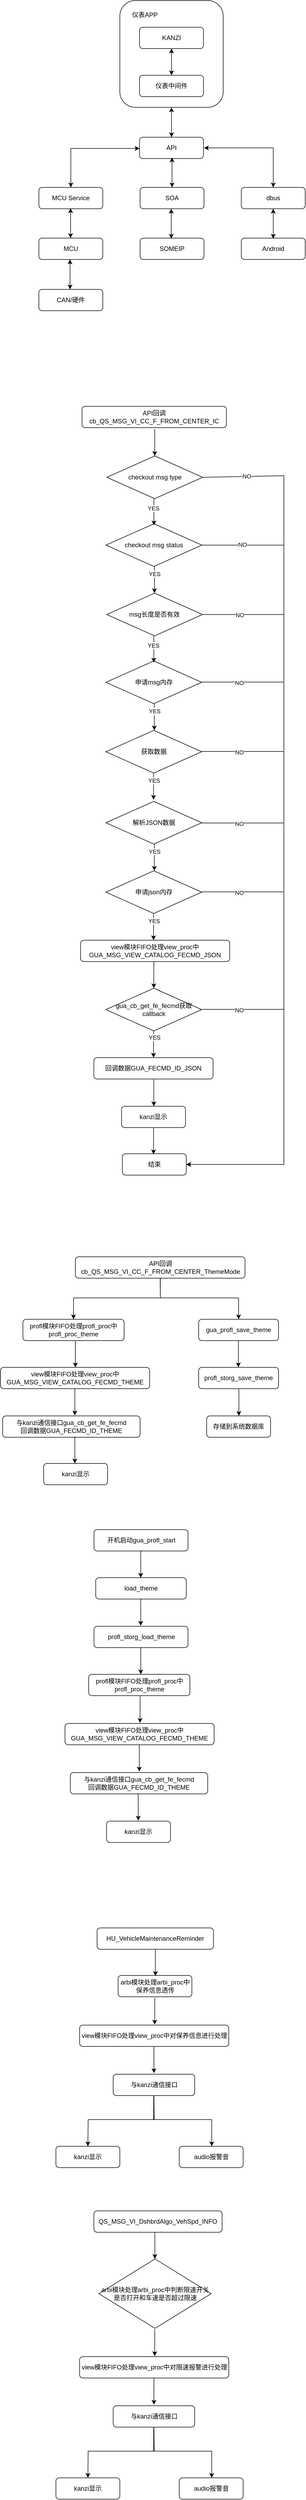 <mxfile version="22.0.7" type="github">
  <diagram id="C5RBs43oDa-KdzZeNtuy" name="Page-1">
    <mxGraphModel dx="1002" dy="1834" grid="1" gridSize="10" guides="1" tooltips="1" connect="1" arrows="1" fold="1" page="1" pageScale="1" pageWidth="827" pageHeight="1169" math="0" shadow="0">
      <root>
        <mxCell id="WIyWlLk6GJQsqaUBKTNV-0" />
        <mxCell id="WIyWlLk6GJQsqaUBKTNV-1" parent="WIyWlLk6GJQsqaUBKTNV-0" />
        <mxCell id="O7mEJF-UvuZjmEnGn9pk-1" value="&lt;p style=&quot;line-height: 120%;&quot;&gt;&lt;br&gt;&lt;/p&gt;" style="rounded=1;whiteSpace=wrap;html=1;align=right;" parent="WIyWlLk6GJQsqaUBKTNV-1" vertex="1">
          <mxGeometry x="332" y="-1110" width="194" height="200" as="geometry" />
        </mxCell>
        <mxCell id="WIyWlLk6GJQsqaUBKTNV-3" value="KANZI" style="rounded=1;whiteSpace=wrap;html=1;fontSize=12;glass=0;strokeWidth=1;shadow=0;" parent="WIyWlLk6GJQsqaUBKTNV-1" vertex="1">
          <mxGeometry x="369" y="-1060" width="120" height="40" as="geometry" />
        </mxCell>
        <mxCell id="WIyWlLk6GJQsqaUBKTNV-7" value="仪表中间件" style="rounded=1;whiteSpace=wrap;html=1;fontSize=12;glass=0;strokeWidth=1;shadow=0;" parent="WIyWlLk6GJQsqaUBKTNV-1" vertex="1">
          <mxGeometry x="369" y="-970" width="120" height="40" as="geometry" />
        </mxCell>
        <mxCell id="O7mEJF-UvuZjmEnGn9pk-0" value="" style="endArrow=classic;startArrow=classic;html=1;rounded=0;exitX=0.5;exitY=0;exitDx=0;exitDy=0;entryX=0.5;entryY=1;entryDx=0;entryDy=0;" parent="WIyWlLk6GJQsqaUBKTNV-1" source="WIyWlLk6GJQsqaUBKTNV-7" target="WIyWlLk6GJQsqaUBKTNV-3" edge="1">
          <mxGeometry width="50" height="50" relative="1" as="geometry">
            <mxPoint x="279" y="-940" as="sourcePoint" />
            <mxPoint x="422" y="-1017" as="targetPoint" />
          </mxGeometry>
        </mxCell>
        <mxCell id="O7mEJF-UvuZjmEnGn9pk-3" value="&lt;font style=&quot;font-size: 12px;&quot;&gt;仪表APP&lt;/font&gt;" style="text;html=1;strokeColor=none;fillColor=none;align=center;verticalAlign=middle;whiteSpace=wrap;rounded=0;" parent="WIyWlLk6GJQsqaUBKTNV-1" vertex="1">
          <mxGeometry x="349" y="-1098" width="60" height="30" as="geometry" />
        </mxCell>
        <mxCell id="O7mEJF-UvuZjmEnGn9pk-4" value="API" style="rounded=1;whiteSpace=wrap;html=1;fontSize=12;glass=0;strokeWidth=1;shadow=0;" parent="WIyWlLk6GJQsqaUBKTNV-1" vertex="1">
          <mxGeometry x="369" y="-854" width="120" height="40" as="geometry" />
        </mxCell>
        <mxCell id="O7mEJF-UvuZjmEnGn9pk-5" value="" style="endArrow=classic;startArrow=classic;html=1;rounded=0;exitX=0.5;exitY=0;exitDx=0;exitDy=0;entryX=0.5;entryY=1;entryDx=0;entryDy=0;" parent="WIyWlLk6GJQsqaUBKTNV-1" source="O7mEJF-UvuZjmEnGn9pk-4" target="O7mEJF-UvuZjmEnGn9pk-1" edge="1">
          <mxGeometry width="50" height="50" relative="1" as="geometry">
            <mxPoint x="259" y="-810" as="sourcePoint" />
            <mxPoint x="409" y="-880" as="targetPoint" />
          </mxGeometry>
        </mxCell>
        <mxCell id="O7mEJF-UvuZjmEnGn9pk-6" value="SOA" style="rounded=1;whiteSpace=wrap;html=1;fontSize=12;glass=0;strokeWidth=1;shadow=0;" parent="WIyWlLk6GJQsqaUBKTNV-1" vertex="1">
          <mxGeometry x="370" y="-760" width="120" height="40" as="geometry" />
        </mxCell>
        <mxCell id="O7mEJF-UvuZjmEnGn9pk-7" value="" style="endArrow=classic;startArrow=classic;html=1;rounded=0;exitX=0.5;exitY=0;exitDx=0;exitDy=0;entryX=0.5;entryY=1;entryDx=0;entryDy=0;" parent="WIyWlLk6GJQsqaUBKTNV-1" source="O7mEJF-UvuZjmEnGn9pk-6" edge="1">
          <mxGeometry width="50" height="50" relative="1" as="geometry">
            <mxPoint x="260" y="-716" as="sourcePoint" />
            <mxPoint x="430" y="-816" as="targetPoint" />
          </mxGeometry>
        </mxCell>
        <mxCell id="O7mEJF-UvuZjmEnGn9pk-8" value="" style="endArrow=classic;startArrow=classic;html=1;rounded=0;exitX=0.5;exitY=0;exitDx=0;exitDy=0;" parent="WIyWlLk6GJQsqaUBKTNV-1" source="O7mEJF-UvuZjmEnGn9pk-9" edge="1">
          <mxGeometry width="50" height="50" relative="1" as="geometry">
            <mxPoint x="210" y="-780" as="sourcePoint" />
            <mxPoint x="369" y="-833" as="targetPoint" />
            <Array as="points">
              <mxPoint x="240" y="-833" />
            </Array>
          </mxGeometry>
        </mxCell>
        <mxCell id="O7mEJF-UvuZjmEnGn9pk-9" value="MCU Service" style="rounded=1;whiteSpace=wrap;html=1;fontSize=12;glass=0;strokeWidth=1;shadow=0;" parent="WIyWlLk6GJQsqaUBKTNV-1" vertex="1">
          <mxGeometry x="180" y="-760" width="120" height="40" as="geometry" />
        </mxCell>
        <mxCell id="O7mEJF-UvuZjmEnGn9pk-10" value="dbus" style="rounded=1;whiteSpace=wrap;html=1;fontSize=12;glass=0;strokeWidth=1;shadow=0;" parent="WIyWlLk6GJQsqaUBKTNV-1" vertex="1">
          <mxGeometry x="560" y="-760" width="120" height="40" as="geometry" />
        </mxCell>
        <mxCell id="O7mEJF-UvuZjmEnGn9pk-11" value="SOMEIP" style="rounded=1;whiteSpace=wrap;html=1;fontSize=12;glass=0;strokeWidth=1;shadow=0;" parent="WIyWlLk6GJQsqaUBKTNV-1" vertex="1">
          <mxGeometry x="370" y="-665" width="120" height="40" as="geometry" />
        </mxCell>
        <mxCell id="O7mEJF-UvuZjmEnGn9pk-12" value="MCU" style="rounded=1;whiteSpace=wrap;html=1;fontSize=12;glass=0;strokeWidth=1;shadow=0;" parent="WIyWlLk6GJQsqaUBKTNV-1" vertex="1">
          <mxGeometry x="180" y="-665" width="120" height="40" as="geometry" />
        </mxCell>
        <mxCell id="O7mEJF-UvuZjmEnGn9pk-13" value="Android" style="rounded=1;whiteSpace=wrap;html=1;fontSize=12;glass=0;strokeWidth=1;shadow=0;" parent="WIyWlLk6GJQsqaUBKTNV-1" vertex="1">
          <mxGeometry x="560" y="-665" width="120" height="40" as="geometry" />
        </mxCell>
        <mxCell id="O7mEJF-UvuZjmEnGn9pk-14" value="" style="endArrow=classic;startArrow=classic;html=1;rounded=0;exitX=0.5;exitY=0;exitDx=0;exitDy=0;" parent="WIyWlLk6GJQsqaUBKTNV-1" edge="1">
          <mxGeometry width="50" height="50" relative="1" as="geometry">
            <mxPoint x="620" y="-760" as="sourcePoint" />
            <mxPoint x="490" y="-834" as="targetPoint" />
            <Array as="points">
              <mxPoint x="620" y="-834" />
            </Array>
          </mxGeometry>
        </mxCell>
        <mxCell id="O7mEJF-UvuZjmEnGn9pk-15" value="CAN/硬件" style="rounded=1;whiteSpace=wrap;html=1;fontSize=12;glass=0;strokeWidth=1;shadow=0;" parent="WIyWlLk6GJQsqaUBKTNV-1" vertex="1">
          <mxGeometry x="180" y="-569" width="120" height="40" as="geometry" />
        </mxCell>
        <mxCell id="O7mEJF-UvuZjmEnGn9pk-16" value="" style="endArrow=classic;startArrow=classic;html=1;rounded=0;exitX=0.5;exitY=0;exitDx=0;exitDy=0;entryX=0.5;entryY=1;entryDx=0;entryDy=0;" parent="WIyWlLk6GJQsqaUBKTNV-1" edge="1">
          <mxGeometry width="50" height="50" relative="1" as="geometry">
            <mxPoint x="428.5" y="-664" as="sourcePoint" />
            <mxPoint x="428.5" y="-720" as="targetPoint" />
          </mxGeometry>
        </mxCell>
        <mxCell id="O7mEJF-UvuZjmEnGn9pk-17" value="" style="endArrow=classic;startArrow=classic;html=1;rounded=0;exitX=0.5;exitY=0;exitDx=0;exitDy=0;entryX=0.5;entryY=1;entryDx=0;entryDy=0;" parent="WIyWlLk6GJQsqaUBKTNV-1" edge="1">
          <mxGeometry width="50" height="50" relative="1" as="geometry">
            <mxPoint x="620" y="-664" as="sourcePoint" />
            <mxPoint x="620" y="-720" as="targetPoint" />
          </mxGeometry>
        </mxCell>
        <mxCell id="O7mEJF-UvuZjmEnGn9pk-18" value="" style="endArrow=classic;startArrow=classic;html=1;rounded=0;exitX=0.5;exitY=0;exitDx=0;exitDy=0;entryX=0.5;entryY=1;entryDx=0;entryDy=0;" parent="WIyWlLk6GJQsqaUBKTNV-1" edge="1">
          <mxGeometry width="50" height="50" relative="1" as="geometry">
            <mxPoint x="239.5" y="-665" as="sourcePoint" />
            <mxPoint x="239.5" y="-721" as="targetPoint" />
          </mxGeometry>
        </mxCell>
        <mxCell id="O7mEJF-UvuZjmEnGn9pk-19" value="" style="endArrow=classic;startArrow=classic;html=1;rounded=0;exitX=0.5;exitY=0;exitDx=0;exitDy=0;entryX=0.5;entryY=1;entryDx=0;entryDy=0;" parent="WIyWlLk6GJQsqaUBKTNV-1" edge="1">
          <mxGeometry width="50" height="50" relative="1" as="geometry">
            <mxPoint x="238.5" y="-569" as="sourcePoint" />
            <mxPoint x="238.5" y="-625" as="targetPoint" />
          </mxGeometry>
        </mxCell>
        <mxCell id="O7mEJF-UvuZjmEnGn9pk-21" value="API回调cb_QS_MSG_VI_CC_F_FROM_CENTER_IC" style="rounded=1;whiteSpace=wrap;html=1;fontSize=12;glass=0;strokeWidth=1;shadow=0;" parent="WIyWlLk6GJQsqaUBKTNV-1" vertex="1">
          <mxGeometry x="261" y="-350" width="271" height="40" as="geometry" />
        </mxCell>
        <mxCell id="O7mEJF-UvuZjmEnGn9pk-22" value="view模块FIFO处理view_proc中GUA_MSG_VIEW_CATALOG_FECMD_JSON" style="rounded=1;whiteSpace=wrap;html=1;fontSize=12;glass=0;strokeWidth=1;shadow=0;" parent="WIyWlLk6GJQsqaUBKTNV-1" vertex="1">
          <mxGeometry x="258.25" y="650" width="280" height="40" as="geometry" />
        </mxCell>
        <mxCell id="O7mEJF-UvuZjmEnGn9pk-23" value="" style="endArrow=classic;html=1;rounded=0;" parent="WIyWlLk6GJQsqaUBKTNV-1" edge="1">
          <mxGeometry width="50" height="50" relative="1" as="geometry">
            <mxPoint x="397.5" y="-307" as="sourcePoint" />
            <mxPoint x="397.5" y="-257" as="targetPoint" />
          </mxGeometry>
        </mxCell>
        <mxCell id="O7mEJF-UvuZjmEnGn9pk-24" value="回调数据GUA_FECMD_ID_JSON" style="rounded=1;whiteSpace=wrap;html=1;fontSize=12;glass=0;strokeWidth=1;shadow=0;" parent="WIyWlLk6GJQsqaUBKTNV-1" vertex="1">
          <mxGeometry x="283.25" y="870" width="223.75" height="40" as="geometry" />
        </mxCell>
        <mxCell id="O7mEJF-UvuZjmEnGn9pk-25" value="" style="endArrow=classic;html=1;rounded=0;" parent="WIyWlLk6GJQsqaUBKTNV-1" edge="1">
          <mxGeometry width="50" height="50" relative="1" as="geometry">
            <mxPoint x="395.75" y="690" as="sourcePoint" />
            <mxPoint x="395.75" y="740" as="targetPoint" />
          </mxGeometry>
        </mxCell>
        <mxCell id="SySzUB2qd8gv6iDawwO6-0" value="kanzi显示" style="rounded=1;whiteSpace=wrap;html=1;fontSize=12;glass=0;strokeWidth=1;shadow=0;" parent="WIyWlLk6GJQsqaUBKTNV-1" vertex="1">
          <mxGeometry x="335.25" y="961" width="120" height="40" as="geometry" />
        </mxCell>
        <mxCell id="SySzUB2qd8gv6iDawwO6-1" value="" style="endArrow=classic;html=1;rounded=0;" parent="WIyWlLk6GJQsqaUBKTNV-1" edge="1">
          <mxGeometry width="50" height="50" relative="1" as="geometry">
            <mxPoint x="395.75" y="911" as="sourcePoint" />
            <mxPoint x="395.75" y="961" as="targetPoint" />
          </mxGeometry>
        </mxCell>
        <mxCell id="0cVivC7FAnk5mj-CIP8_-0" value="API回调cb_QS_MSG_VI_CC_F_FROM_CENTER_ThemeMode" style="rounded=1;whiteSpace=wrap;html=1;fontSize=12;glass=0;strokeWidth=1;shadow=0;" parent="WIyWlLk6GJQsqaUBKTNV-1" vertex="1">
          <mxGeometry x="248.5" y="1243" width="318.5" height="40" as="geometry" />
        </mxCell>
        <mxCell id="0cVivC7FAnk5mj-CIP8_-1" value="profl模块FIFO处理profl_proc中profl_proc_theme" style="rounded=1;whiteSpace=wrap;html=1;fontSize=12;glass=0;strokeWidth=1;shadow=0;" parent="WIyWlLk6GJQsqaUBKTNV-1" vertex="1">
          <mxGeometry x="150" y="1360" width="190" height="40" as="geometry" />
        </mxCell>
        <mxCell id="0cVivC7FAnk5mj-CIP8_-2" value="" style="endArrow=classic;html=1;rounded=0;entryX=0.5;entryY=0;entryDx=0;entryDy=0;" parent="WIyWlLk6GJQsqaUBKTNV-1" target="0cVivC7FAnk5mj-CIP8_-1" edge="1">
          <mxGeometry width="50" height="50" relative="1" as="geometry">
            <mxPoint x="408" y="1283" as="sourcePoint" />
            <mxPoint x="408" y="1333" as="targetPoint" />
            <Array as="points">
              <mxPoint x="408" y="1320" />
              <mxPoint x="245" y="1320" />
            </Array>
          </mxGeometry>
        </mxCell>
        <mxCell id="0cVivC7FAnk5mj-CIP8_-3" value="与kanzi通信接口gua_cb_get_fe_fecmd&lt;br&gt;回调数据GUA_FECMD_ID_THEME" style="rounded=1;whiteSpace=wrap;html=1;fontSize=12;glass=0;strokeWidth=1;shadow=0;" parent="WIyWlLk6GJQsqaUBKTNV-1" vertex="1">
          <mxGeometry x="112" y="1541" width="258" height="40" as="geometry" />
        </mxCell>
        <mxCell id="0cVivC7FAnk5mj-CIP8_-4" value="" style="endArrow=classic;html=1;rounded=0;entryX=0.5;entryY=0;entryDx=0;entryDy=0;exitX=0.5;exitY=1;exitDx=0;exitDy=0;" parent="WIyWlLk6GJQsqaUBKTNV-1" source="0cVivC7FAnk5mj-CIP8_-0" target="0cVivC7FAnk5mj-CIP8_-16" edge="1">
          <mxGeometry width="50" height="50" relative="1" as="geometry">
            <mxPoint x="407.5" y="1375" as="sourcePoint" />
            <mxPoint x="407.5" y="1425" as="targetPoint" />
            <Array as="points">
              <mxPoint x="408" y="1320" />
              <mxPoint x="555" y="1320" />
            </Array>
          </mxGeometry>
        </mxCell>
        <mxCell id="0cVivC7FAnk5mj-CIP8_-5" value="kanzi显示" style="rounded=1;whiteSpace=wrap;html=1;fontSize=12;glass=0;strokeWidth=1;shadow=0;" parent="WIyWlLk6GJQsqaUBKTNV-1" vertex="1">
          <mxGeometry x="189" y="1630" width="120" height="40" as="geometry" />
        </mxCell>
        <mxCell id="0cVivC7FAnk5mj-CIP8_-6" value="" style="endArrow=classic;html=1;rounded=0;" parent="WIyWlLk6GJQsqaUBKTNV-1" edge="1">
          <mxGeometry width="50" height="50" relative="1" as="geometry">
            <mxPoint x="248.5" y="1400" as="sourcePoint" />
            <mxPoint x="248.5" y="1450" as="targetPoint" />
          </mxGeometry>
        </mxCell>
        <mxCell id="0cVivC7FAnk5mj-CIP8_-7" value="profl_storg_save_theme" style="rounded=1;whiteSpace=wrap;html=1;fontSize=12;glass=0;strokeWidth=1;shadow=0;" parent="WIyWlLk6GJQsqaUBKTNV-1" vertex="1">
          <mxGeometry x="480" y="1450" width="150" height="40" as="geometry" />
        </mxCell>
        <mxCell id="0cVivC7FAnk5mj-CIP8_-8" value="存储到系统数据库" style="rounded=1;whiteSpace=wrap;html=1;fontSize=12;glass=0;strokeWidth=1;shadow=0;" parent="WIyWlLk6GJQsqaUBKTNV-1" vertex="1">
          <mxGeometry x="495" y="1541" width="120" height="40" as="geometry" />
        </mxCell>
        <mxCell id="0cVivC7FAnk5mj-CIP8_-9" value="" style="endArrow=classic;html=1;rounded=0;" parent="WIyWlLk6GJQsqaUBKTNV-1" edge="1">
          <mxGeometry width="50" height="50" relative="1" as="geometry">
            <mxPoint x="555.5" y="1491" as="sourcePoint" />
            <mxPoint x="555.5" y="1541" as="targetPoint" />
          </mxGeometry>
        </mxCell>
        <mxCell id="0cVivC7FAnk5mj-CIP8_-16" value="gua_profl_save_theme" style="rounded=1;whiteSpace=wrap;html=1;fontSize=12;glass=0;strokeWidth=1;shadow=0;" parent="WIyWlLk6GJQsqaUBKTNV-1" vertex="1">
          <mxGeometry x="480" y="1360" width="150" height="40" as="geometry" />
        </mxCell>
        <mxCell id="0cVivC7FAnk5mj-CIP8_-17" value="" style="endArrow=classic;html=1;rounded=0;" parent="WIyWlLk6GJQsqaUBKTNV-1" edge="1">
          <mxGeometry width="50" height="50" relative="1" as="geometry">
            <mxPoint x="554.5" y="1400" as="sourcePoint" />
            <mxPoint x="554.5" y="1450" as="targetPoint" />
          </mxGeometry>
        </mxCell>
        <mxCell id="0cVivC7FAnk5mj-CIP8_-18" value="view模块FIFO处理view_proc中GUA_MSG_VIEW_CATALOG_FECMD_THEME" style="rounded=1;whiteSpace=wrap;html=1;fontSize=12;glass=0;strokeWidth=1;shadow=0;" parent="WIyWlLk6GJQsqaUBKTNV-1" vertex="1">
          <mxGeometry x="108" y="1450" width="280" height="40" as="geometry" />
        </mxCell>
        <mxCell id="0cVivC7FAnk5mj-CIP8_-19" value="" style="endArrow=classic;html=1;rounded=0;" parent="WIyWlLk6GJQsqaUBKTNV-1" edge="1">
          <mxGeometry width="50" height="50" relative="1" as="geometry">
            <mxPoint x="247.5" y="1490" as="sourcePoint" />
            <mxPoint x="247.5" y="1540" as="targetPoint" />
          </mxGeometry>
        </mxCell>
        <mxCell id="0cVivC7FAnk5mj-CIP8_-22" value="" style="endArrow=classic;html=1;rounded=0;" parent="WIyWlLk6GJQsqaUBKTNV-1" edge="1">
          <mxGeometry width="50" height="50" relative="1" as="geometry">
            <mxPoint x="247.5" y="1580" as="sourcePoint" />
            <mxPoint x="247.5" y="1630" as="targetPoint" />
          </mxGeometry>
        </mxCell>
        <mxCell id="0cVivC7FAnk5mj-CIP8_-24" value="开机启动gua_profl_start" style="rounded=1;whiteSpace=wrap;html=1;fontSize=12;glass=0;strokeWidth=1;shadow=0;" parent="WIyWlLk6GJQsqaUBKTNV-1" vertex="1">
          <mxGeometry x="283.5" y="1754" width="176.5" height="40" as="geometry" />
        </mxCell>
        <mxCell id="0cVivC7FAnk5mj-CIP8_-25" value="profl模块FIFO处理profl_proc中profl_proc_theme" style="rounded=1;whiteSpace=wrap;html=1;fontSize=12;glass=0;strokeWidth=1;shadow=0;" parent="WIyWlLk6GJQsqaUBKTNV-1" vertex="1">
          <mxGeometry x="273.5" y="2025" width="190" height="40" as="geometry" />
        </mxCell>
        <mxCell id="0cVivC7FAnk5mj-CIP8_-26" value="与kanzi通信接口gua_cb_get_fe_fecmd&lt;br&gt;回调数据GUA_FECMD_ID_THEME" style="rounded=1;whiteSpace=wrap;html=1;fontSize=12;glass=0;strokeWidth=1;shadow=0;" parent="WIyWlLk6GJQsqaUBKTNV-1" vertex="1">
          <mxGeometry x="239" y="2209" width="258" height="40" as="geometry" />
        </mxCell>
        <mxCell id="0cVivC7FAnk5mj-CIP8_-27" value="kanzi显示" style="rounded=1;whiteSpace=wrap;html=1;fontSize=12;glass=0;strokeWidth=1;shadow=0;" parent="WIyWlLk6GJQsqaUBKTNV-1" vertex="1">
          <mxGeometry x="307" y="2300" width="120" height="40" as="geometry" />
        </mxCell>
        <mxCell id="0cVivC7FAnk5mj-CIP8_-28" value="view模块FIFO处理view_proc中GUA_MSG_VIEW_CATALOG_FECMD_THEME" style="rounded=1;whiteSpace=wrap;html=1;fontSize=12;glass=0;strokeWidth=1;shadow=0;" parent="WIyWlLk6GJQsqaUBKTNV-1" vertex="1">
          <mxGeometry x="229" y="2117" width="280" height="40" as="geometry" />
        </mxCell>
        <mxCell id="0cVivC7FAnk5mj-CIP8_-31" value="load_theme" style="rounded=1;whiteSpace=wrap;html=1;fontSize=12;glass=0;strokeWidth=1;shadow=0;" parent="WIyWlLk6GJQsqaUBKTNV-1" vertex="1">
          <mxGeometry x="286.75" y="1844" width="170" height="40" as="geometry" />
        </mxCell>
        <mxCell id="0cVivC7FAnk5mj-CIP8_-32" value="profl_storg_load_theme" style="rounded=1;whiteSpace=wrap;html=1;fontSize=12;glass=0;strokeWidth=1;shadow=0;" parent="WIyWlLk6GJQsqaUBKTNV-1" vertex="1">
          <mxGeometry x="283.5" y="1935" width="176.5" height="40" as="geometry" />
        </mxCell>
        <mxCell id="0cVivC7FAnk5mj-CIP8_-34" value="" style="endArrow=classic;html=1;rounded=0;" parent="WIyWlLk6GJQsqaUBKTNV-1" edge="1">
          <mxGeometry width="50" height="50" relative="1" as="geometry">
            <mxPoint x="371.25" y="1794" as="sourcePoint" />
            <mxPoint x="371.25" y="1844" as="targetPoint" />
          </mxGeometry>
        </mxCell>
        <mxCell id="0cVivC7FAnk5mj-CIP8_-35" value="" style="endArrow=classic;html=1;rounded=0;" parent="WIyWlLk6GJQsqaUBKTNV-1" edge="1">
          <mxGeometry width="50" height="50" relative="1" as="geometry">
            <mxPoint x="371.25" y="1884" as="sourcePoint" />
            <mxPoint x="371.25" y="1934" as="targetPoint" />
          </mxGeometry>
        </mxCell>
        <mxCell id="0cVivC7FAnk5mj-CIP8_-36" value="" style="endArrow=classic;html=1;rounded=0;" parent="WIyWlLk6GJQsqaUBKTNV-1" edge="1">
          <mxGeometry width="50" height="50" relative="1" as="geometry">
            <mxPoint x="371.25" y="1975" as="sourcePoint" />
            <mxPoint x="371.25" y="2025" as="targetPoint" />
          </mxGeometry>
        </mxCell>
        <mxCell id="0cVivC7FAnk5mj-CIP8_-37" value="" style="endArrow=classic;html=1;rounded=0;" parent="WIyWlLk6GJQsqaUBKTNV-1" edge="1">
          <mxGeometry width="50" height="50" relative="1" as="geometry">
            <mxPoint x="370" y="2066" as="sourcePoint" />
            <mxPoint x="370" y="2116" as="targetPoint" />
          </mxGeometry>
        </mxCell>
        <mxCell id="0cVivC7FAnk5mj-CIP8_-38" value="" style="endArrow=classic;html=1;rounded=0;" parent="WIyWlLk6GJQsqaUBKTNV-1" edge="1">
          <mxGeometry width="50" height="50" relative="1" as="geometry">
            <mxPoint x="368.5" y="2157" as="sourcePoint" />
            <mxPoint x="368.5" y="2207" as="targetPoint" />
          </mxGeometry>
        </mxCell>
        <mxCell id="0cVivC7FAnk5mj-CIP8_-40" value="" style="endArrow=classic;html=1;rounded=0;" parent="WIyWlLk6GJQsqaUBKTNV-1" edge="1">
          <mxGeometry width="50" height="50" relative="1" as="geometry">
            <mxPoint x="366.5" y="2249" as="sourcePoint" />
            <mxPoint x="366.5" y="2299" as="targetPoint" />
          </mxGeometry>
        </mxCell>
        <mxCell id="0cVivC7FAnk5mj-CIP8_-42" value="arbi模块处理arbi_proc中保养信息透传" style="rounded=1;whiteSpace=wrap;html=1;fontSize=12;glass=0;strokeWidth=1;shadow=0;" parent="WIyWlLk6GJQsqaUBKTNV-1" vertex="1">
          <mxGeometry x="328.75" y="2589" width="138.5" height="40" as="geometry" />
        </mxCell>
        <mxCell id="0cVivC7FAnk5mj-CIP8_-43" value="与kanzi通信接口" style="rounded=1;whiteSpace=wrap;html=1;fontSize=12;glass=0;strokeWidth=1;shadow=0;" parent="WIyWlLk6GJQsqaUBKTNV-1" vertex="1">
          <mxGeometry x="319.5" y="2774" width="153" height="40" as="geometry" />
        </mxCell>
        <mxCell id="0cVivC7FAnk5mj-CIP8_-44" value="view模块FIFO处理view_proc中对保养信息进行处理" style="rounded=1;whiteSpace=wrap;html=1;fontSize=12;glass=0;strokeWidth=1;shadow=0;" parent="WIyWlLk6GJQsqaUBKTNV-1" vertex="1">
          <mxGeometry x="256.5" y="2682" width="280" height="40" as="geometry" />
        </mxCell>
        <mxCell id="0cVivC7FAnk5mj-CIP8_-46" value="HU_VehicleMaintenanceReminder" style="rounded=1;whiteSpace=wrap;html=1;fontSize=12;glass=0;strokeWidth=1;shadow=0;" parent="WIyWlLk6GJQsqaUBKTNV-1" vertex="1">
          <mxGeometry x="289.25" y="2500" width="218.5" height="40" as="geometry" />
        </mxCell>
        <mxCell id="0cVivC7FAnk5mj-CIP8_-49" value="" style="endArrow=classic;html=1;rounded=0;" parent="WIyWlLk6GJQsqaUBKTNV-1" edge="1">
          <mxGeometry width="50" height="50" relative="1" as="geometry">
            <mxPoint x="398.75" y="2540" as="sourcePoint" />
            <mxPoint x="398.75" y="2590" as="targetPoint" />
          </mxGeometry>
        </mxCell>
        <mxCell id="0cVivC7FAnk5mj-CIP8_-50" value="" style="endArrow=classic;html=1;rounded=0;" parent="WIyWlLk6GJQsqaUBKTNV-1" edge="1">
          <mxGeometry width="50" height="50" relative="1" as="geometry">
            <mxPoint x="397.5" y="2631" as="sourcePoint" />
            <mxPoint x="397.5" y="2681" as="targetPoint" />
          </mxGeometry>
        </mxCell>
        <mxCell id="0cVivC7FAnk5mj-CIP8_-51" value="" style="endArrow=classic;html=1;rounded=0;" parent="WIyWlLk6GJQsqaUBKTNV-1" edge="1">
          <mxGeometry width="50" height="50" relative="1" as="geometry">
            <mxPoint x="396" y="2722" as="sourcePoint" />
            <mxPoint x="396" y="2772" as="targetPoint" />
          </mxGeometry>
        </mxCell>
        <mxCell id="0cVivC7FAnk5mj-CIP8_-52" value="kanzi显示" style="rounded=1;whiteSpace=wrap;html=1;fontSize=12;glass=0;strokeWidth=1;shadow=0;" parent="WIyWlLk6GJQsqaUBKTNV-1" vertex="1">
          <mxGeometry x="212" y="2909" width="120" height="40" as="geometry" />
        </mxCell>
        <mxCell id="0cVivC7FAnk5mj-CIP8_-53" value="" style="endArrow=classic;html=1;rounded=0;entryX=0.5;entryY=0;entryDx=0;entryDy=0;" parent="WIyWlLk6GJQsqaUBKTNV-1" edge="1">
          <mxGeometry width="50" height="50" relative="1" as="geometry">
            <mxPoint x="395.5" y="2815" as="sourcePoint" />
            <mxPoint x="504.5" y="2909" as="targetPoint" />
            <Array as="points">
              <mxPoint x="395.5" y="2859" />
              <mxPoint x="504.5" y="2859" />
            </Array>
          </mxGeometry>
        </mxCell>
        <mxCell id="0cVivC7FAnk5mj-CIP8_-54" value="audio报警音" style="rounded=1;whiteSpace=wrap;html=1;fontSize=12;glass=0;strokeWidth=1;shadow=0;" parent="WIyWlLk6GJQsqaUBKTNV-1" vertex="1">
          <mxGeometry x="443.5" y="2909" width="120" height="40" as="geometry" />
        </mxCell>
        <mxCell id="0cVivC7FAnk5mj-CIP8_-55" value="" style="endArrow=classic;html=1;rounded=0;entryX=0.5;entryY=0;entryDx=0;entryDy=0;exitX=0.5;exitY=1;exitDx=0;exitDy=0;" parent="WIyWlLk6GJQsqaUBKTNV-1" source="0cVivC7FAnk5mj-CIP8_-43" target="0cVivC7FAnk5mj-CIP8_-52" edge="1">
          <mxGeometry width="50" height="50" relative="1" as="geometry">
            <mxPoint x="364.5" y="2815" as="sourcePoint" />
            <mxPoint x="473.5" y="2909" as="targetPoint" />
            <Array as="points">
              <mxPoint x="396.5" y="2859" />
              <mxPoint x="272.5" y="2859" />
            </Array>
          </mxGeometry>
        </mxCell>
        <mxCell id="0cVivC7FAnk5mj-CIP8_-60" value="与kanzi通信接口" style="rounded=1;whiteSpace=wrap;html=1;fontSize=12;glass=0;strokeWidth=1;shadow=0;" parent="WIyWlLk6GJQsqaUBKTNV-1" vertex="1">
          <mxGeometry x="319.5" y="3395" width="153" height="40" as="geometry" />
        </mxCell>
        <mxCell id="0cVivC7FAnk5mj-CIP8_-61" value="view模块FIFO处理view_proc中对限速报警进行处理" style="rounded=1;whiteSpace=wrap;html=1;fontSize=12;glass=0;strokeWidth=1;shadow=0;" parent="WIyWlLk6GJQsqaUBKTNV-1" vertex="1">
          <mxGeometry x="256.5" y="3303" width="280" height="40" as="geometry" />
        </mxCell>
        <mxCell id="0cVivC7FAnk5mj-CIP8_-62" value="QS_MSG_VI_DshbrdAlgo_VehSpd_INFO" style="rounded=1;whiteSpace=wrap;html=1;fontSize=12;glass=0;strokeWidth=1;shadow=0;" parent="WIyWlLk6GJQsqaUBKTNV-1" vertex="1">
          <mxGeometry x="283.25" y="3030" width="240.75" height="40" as="geometry" />
        </mxCell>
        <mxCell id="0cVivC7FAnk5mj-CIP8_-63" value="" style="endArrow=classic;html=1;rounded=0;" parent="WIyWlLk6GJQsqaUBKTNV-1" edge="1">
          <mxGeometry width="50" height="50" relative="1" as="geometry">
            <mxPoint x="397.75" y="3070" as="sourcePoint" />
            <mxPoint x="397.75" y="3120" as="targetPoint" />
          </mxGeometry>
        </mxCell>
        <mxCell id="0cVivC7FAnk5mj-CIP8_-64" value="" style="endArrow=classic;html=1;rounded=0;" parent="WIyWlLk6GJQsqaUBKTNV-1" edge="1">
          <mxGeometry width="50" height="50" relative="1" as="geometry">
            <mxPoint x="397.5" y="3252" as="sourcePoint" />
            <mxPoint x="397.5" y="3302" as="targetPoint" />
          </mxGeometry>
        </mxCell>
        <mxCell id="0cVivC7FAnk5mj-CIP8_-65" value="" style="endArrow=classic;html=1;rounded=0;" parent="WIyWlLk6GJQsqaUBKTNV-1" edge="1">
          <mxGeometry width="50" height="50" relative="1" as="geometry">
            <mxPoint x="396" y="3343" as="sourcePoint" />
            <mxPoint x="396" y="3393" as="targetPoint" />
          </mxGeometry>
        </mxCell>
        <mxCell id="0cVivC7FAnk5mj-CIP8_-66" value="kanzi显示" style="rounded=1;whiteSpace=wrap;html=1;fontSize=12;glass=0;strokeWidth=1;shadow=0;" parent="WIyWlLk6GJQsqaUBKTNV-1" vertex="1">
          <mxGeometry x="212" y="3530" width="120" height="40" as="geometry" />
        </mxCell>
        <mxCell id="0cVivC7FAnk5mj-CIP8_-67" value="" style="endArrow=classic;html=1;rounded=0;entryX=0.5;entryY=0;entryDx=0;entryDy=0;" parent="WIyWlLk6GJQsqaUBKTNV-1" edge="1">
          <mxGeometry width="50" height="50" relative="1" as="geometry">
            <mxPoint x="395.5" y="3436" as="sourcePoint" />
            <mxPoint x="504.5" y="3530" as="targetPoint" />
            <Array as="points">
              <mxPoint x="395.5" y="3480" />
              <mxPoint x="504.5" y="3480" />
            </Array>
          </mxGeometry>
        </mxCell>
        <mxCell id="0cVivC7FAnk5mj-CIP8_-68" value="audio报警音" style="rounded=1;whiteSpace=wrap;html=1;fontSize=12;glass=0;strokeWidth=1;shadow=0;" parent="WIyWlLk6GJQsqaUBKTNV-1" vertex="1">
          <mxGeometry x="443.5" y="3530" width="120" height="40" as="geometry" />
        </mxCell>
        <mxCell id="0cVivC7FAnk5mj-CIP8_-69" value="" style="endArrow=classic;html=1;rounded=0;entryX=0.5;entryY=0;entryDx=0;entryDy=0;exitX=0.5;exitY=1;exitDx=0;exitDy=0;" parent="WIyWlLk6GJQsqaUBKTNV-1" source="0cVivC7FAnk5mj-CIP8_-60" target="0cVivC7FAnk5mj-CIP8_-66" edge="1">
          <mxGeometry width="50" height="50" relative="1" as="geometry">
            <mxPoint x="364.5" y="3436" as="sourcePoint" />
            <mxPoint x="473.5" y="3530" as="targetPoint" />
            <Array as="points">
              <mxPoint x="396.5" y="3480" />
              <mxPoint x="272.5" y="3480" />
            </Array>
          </mxGeometry>
        </mxCell>
        <mxCell id="0cVivC7FAnk5mj-CIP8_-70" value="arbi模块处理arbi_proc中判断限速开关是否打开和车速是否超过限速" style="rhombus;whiteSpace=wrap;html=1;" parent="WIyWlLk6GJQsqaUBKTNV-1" vertex="1">
          <mxGeometry x="292.5" y="3120" width="211" height="130" as="geometry" />
        </mxCell>
        <mxCell id="45WWATNhBpUPY0e3H_ev-0" value="checkout msg type" style="rhombus;whiteSpace=wrap;html=1;" vertex="1" parent="WIyWlLk6GJQsqaUBKTNV-1">
          <mxGeometry x="307.5" y="-257" width="180" height="80" as="geometry" />
        </mxCell>
        <mxCell id="45WWATNhBpUPY0e3H_ev-2" value="checkout msg status" style="rhombus;whiteSpace=wrap;html=1;" vertex="1" parent="WIyWlLk6GJQsqaUBKTNV-1">
          <mxGeometry x="306" y="-130" width="180" height="80" as="geometry" />
        </mxCell>
        <mxCell id="45WWATNhBpUPY0e3H_ev-3" value="" style="endArrow=classic;html=1;rounded=0;" edge="1" parent="WIyWlLk6GJQsqaUBKTNV-1">
          <mxGeometry width="50" height="50" relative="1" as="geometry">
            <mxPoint x="396" y="-177" as="sourcePoint" />
            <mxPoint x="396" y="-127" as="targetPoint" />
          </mxGeometry>
        </mxCell>
        <mxCell id="45WWATNhBpUPY0e3H_ev-6" value="YES" style="edgeLabel;html=1;align=center;verticalAlign=middle;resizable=0;points=[];" vertex="1" connectable="0" parent="45WWATNhBpUPY0e3H_ev-3">
          <mxGeometry x="-0.302" y="-1" relative="1" as="geometry">
            <mxPoint as="offset" />
          </mxGeometry>
        </mxCell>
        <mxCell id="45WWATNhBpUPY0e3H_ev-5" value="" style="endArrow=classic;html=1;rounded=0;" edge="1" parent="WIyWlLk6GJQsqaUBKTNV-1">
          <mxGeometry width="50" height="50" relative="1" as="geometry">
            <mxPoint x="397" y="-50" as="sourcePoint" />
            <mxPoint x="397" as="targetPoint" />
          </mxGeometry>
        </mxCell>
        <mxCell id="45WWATNhBpUPY0e3H_ev-7" value="YES" style="edgeLabel;html=1;align=center;verticalAlign=middle;resizable=0;points=[];" vertex="1" connectable="0" parent="45WWATNhBpUPY0e3H_ev-5">
          <mxGeometry x="-0.432" relative="1" as="geometry">
            <mxPoint as="offset" />
          </mxGeometry>
        </mxCell>
        <mxCell id="45WWATNhBpUPY0e3H_ev-8" value="msg长度是否有效" style="rhombus;whiteSpace=wrap;html=1;" vertex="1" parent="WIyWlLk6GJQsqaUBKTNV-1">
          <mxGeometry x="307.25" width="180" height="80" as="geometry" />
        </mxCell>
        <mxCell id="45WWATNhBpUPY0e3H_ev-9" value="申请msg内存" style="rhombus;whiteSpace=wrap;html=1;" vertex="1" parent="WIyWlLk6GJQsqaUBKTNV-1">
          <mxGeometry x="305.75" y="127" width="180" height="80" as="geometry" />
        </mxCell>
        <mxCell id="45WWATNhBpUPY0e3H_ev-10" value="" style="endArrow=classic;html=1;rounded=0;" edge="1" parent="WIyWlLk6GJQsqaUBKTNV-1">
          <mxGeometry width="50" height="50" relative="1" as="geometry">
            <mxPoint x="395.75" y="80" as="sourcePoint" />
            <mxPoint x="395.75" y="130" as="targetPoint" />
          </mxGeometry>
        </mxCell>
        <mxCell id="45WWATNhBpUPY0e3H_ev-11" value="YES" style="edgeLabel;html=1;align=center;verticalAlign=middle;resizable=0;points=[];" vertex="1" connectable="0" parent="45WWATNhBpUPY0e3H_ev-10">
          <mxGeometry x="-0.302" y="-1" relative="1" as="geometry">
            <mxPoint as="offset" />
          </mxGeometry>
        </mxCell>
        <mxCell id="45WWATNhBpUPY0e3H_ev-12" value="" style="endArrow=classic;html=1;rounded=0;" edge="1" parent="WIyWlLk6GJQsqaUBKTNV-1">
          <mxGeometry width="50" height="50" relative="1" as="geometry">
            <mxPoint x="396.75" y="207" as="sourcePoint" />
            <mxPoint x="396.75" y="257" as="targetPoint" />
          </mxGeometry>
        </mxCell>
        <mxCell id="45WWATNhBpUPY0e3H_ev-13" value="YES" style="edgeLabel;html=1;align=center;verticalAlign=middle;resizable=0;points=[];" vertex="1" connectable="0" parent="45WWATNhBpUPY0e3H_ev-12">
          <mxGeometry x="-0.432" relative="1" as="geometry">
            <mxPoint as="offset" />
          </mxGeometry>
        </mxCell>
        <mxCell id="45WWATNhBpUPY0e3H_ev-14" value="获取数据" style="rhombus;whiteSpace=wrap;html=1;" vertex="1" parent="WIyWlLk6GJQsqaUBKTNV-1">
          <mxGeometry x="305.75" y="257" width="180" height="80" as="geometry" />
        </mxCell>
        <mxCell id="45WWATNhBpUPY0e3H_ev-16" value="" style="endArrow=classic;html=1;rounded=0;" edge="1" parent="WIyWlLk6GJQsqaUBKTNV-1">
          <mxGeometry width="50" height="50" relative="1" as="geometry">
            <mxPoint x="395.25" y="337" as="sourcePoint" />
            <mxPoint x="395.25" y="387" as="targetPoint" />
          </mxGeometry>
        </mxCell>
        <mxCell id="45WWATNhBpUPY0e3H_ev-17" value="YES" style="edgeLabel;html=1;align=center;verticalAlign=middle;resizable=0;points=[];" vertex="1" connectable="0" parent="45WWATNhBpUPY0e3H_ev-16">
          <mxGeometry x="-0.432" relative="1" as="geometry">
            <mxPoint as="offset" />
          </mxGeometry>
        </mxCell>
        <mxCell id="45WWATNhBpUPY0e3H_ev-18" value="解析JSON数据" style="rhombus;whiteSpace=wrap;html=1;" vertex="1" parent="WIyWlLk6GJQsqaUBKTNV-1">
          <mxGeometry x="305.75" y="390" width="180" height="80" as="geometry" />
        </mxCell>
        <mxCell id="45WWATNhBpUPY0e3H_ev-19" value="" style="endArrow=classic;html=1;rounded=0;" edge="1" parent="WIyWlLk6GJQsqaUBKTNV-1">
          <mxGeometry width="50" height="50" relative="1" as="geometry">
            <mxPoint x="396.75" y="470" as="sourcePoint" />
            <mxPoint x="396.75" y="520" as="targetPoint" />
          </mxGeometry>
        </mxCell>
        <mxCell id="45WWATNhBpUPY0e3H_ev-20" value="YES" style="edgeLabel;html=1;align=center;verticalAlign=middle;resizable=0;points=[];" vertex="1" connectable="0" parent="45WWATNhBpUPY0e3H_ev-19">
          <mxGeometry x="-0.432" relative="1" as="geometry">
            <mxPoint as="offset" />
          </mxGeometry>
        </mxCell>
        <mxCell id="45WWATNhBpUPY0e3H_ev-21" value="申请json内存" style="rhombus;whiteSpace=wrap;html=1;" vertex="1" parent="WIyWlLk6GJQsqaUBKTNV-1">
          <mxGeometry x="305.75" y="520" width="180" height="80" as="geometry" />
        </mxCell>
        <mxCell id="45WWATNhBpUPY0e3H_ev-22" value="" style="endArrow=classic;html=1;rounded=0;" edge="1" parent="WIyWlLk6GJQsqaUBKTNV-1">
          <mxGeometry width="50" height="50" relative="1" as="geometry">
            <mxPoint x="395.25" y="600" as="sourcePoint" />
            <mxPoint x="395.25" y="650" as="targetPoint" />
          </mxGeometry>
        </mxCell>
        <mxCell id="45WWATNhBpUPY0e3H_ev-23" value="YES" style="edgeLabel;html=1;align=center;verticalAlign=middle;resizable=0;points=[];" vertex="1" connectable="0" parent="45WWATNhBpUPY0e3H_ev-22">
          <mxGeometry x="-0.432" relative="1" as="geometry">
            <mxPoint as="offset" />
          </mxGeometry>
        </mxCell>
        <mxCell id="45WWATNhBpUPY0e3H_ev-25" value="gua_cb_get_fe_fecmd获取callback" style="rhombus;whiteSpace=wrap;html=1;" vertex="1" parent="WIyWlLk6GJQsqaUBKTNV-1">
          <mxGeometry x="305.75" y="740" width="180" height="80" as="geometry" />
        </mxCell>
        <mxCell id="45WWATNhBpUPY0e3H_ev-26" value="" style="endArrow=classic;html=1;rounded=0;" edge="1" parent="WIyWlLk6GJQsqaUBKTNV-1">
          <mxGeometry width="50" height="50" relative="1" as="geometry">
            <mxPoint x="395.25" y="820" as="sourcePoint" />
            <mxPoint x="395.25" y="870" as="targetPoint" />
          </mxGeometry>
        </mxCell>
        <mxCell id="45WWATNhBpUPY0e3H_ev-27" value="YES" style="edgeLabel;html=1;align=center;verticalAlign=middle;resizable=0;points=[];" vertex="1" connectable="0" parent="45WWATNhBpUPY0e3H_ev-26">
          <mxGeometry x="-0.526" y="1" relative="1" as="geometry">
            <mxPoint as="offset" />
          </mxGeometry>
        </mxCell>
        <mxCell id="45WWATNhBpUPY0e3H_ev-28" value="结束" style="rounded=1;whiteSpace=wrap;html=1;fontSize=12;glass=0;strokeWidth=1;shadow=0;" vertex="1" parent="WIyWlLk6GJQsqaUBKTNV-1">
          <mxGeometry x="336.75" y="1050" width="120" height="40" as="geometry" />
        </mxCell>
        <mxCell id="45WWATNhBpUPY0e3H_ev-29" value="" style="endArrow=classic;html=1;rounded=0;" edge="1" parent="WIyWlLk6GJQsqaUBKTNV-1">
          <mxGeometry width="50" height="50" relative="1" as="geometry">
            <mxPoint x="395.25" y="1001" as="sourcePoint" />
            <mxPoint x="395.25" y="1051" as="targetPoint" />
          </mxGeometry>
        </mxCell>
        <mxCell id="45WWATNhBpUPY0e3H_ev-30" value="" style="endArrow=classic;html=1;rounded=0;entryX=1;entryY=0.5;entryDx=0;entryDy=0;exitX=1;exitY=0.5;exitDx=0;exitDy=0;" edge="1" parent="WIyWlLk6GJQsqaUBKTNV-1" source="45WWATNhBpUPY0e3H_ev-0" target="45WWATNhBpUPY0e3H_ev-28">
          <mxGeometry width="50" height="50" relative="1" as="geometry">
            <mxPoint x="640" y="-220" as="sourcePoint" />
            <mxPoint x="640" y="670" as="targetPoint" />
            <Array as="points">
              <mxPoint x="640" y="-220" />
              <mxPoint x="640" y="1070" />
            </Array>
          </mxGeometry>
        </mxCell>
        <mxCell id="45WWATNhBpUPY0e3H_ev-31" value="NO" style="edgeLabel;html=1;align=center;verticalAlign=middle;resizable=0;points=[];" vertex="1" connectable="0" parent="45WWATNhBpUPY0e3H_ev-30">
          <mxGeometry x="-0.899" y="1" relative="1" as="geometry">
            <mxPoint as="offset" />
          </mxGeometry>
        </mxCell>
        <mxCell id="45WWATNhBpUPY0e3H_ev-32" value="" style="endArrow=classic;html=1;rounded=0;entryX=1;entryY=0.5;entryDx=0;entryDy=0;exitX=1;exitY=0.5;exitDx=0;exitDy=0;" edge="1" parent="WIyWlLk6GJQsqaUBKTNV-1" source="45WWATNhBpUPY0e3H_ev-2" target="45WWATNhBpUPY0e3H_ev-28">
          <mxGeometry width="50" height="50" relative="1" as="geometry">
            <mxPoint x="498" y="-207" as="sourcePoint" />
            <mxPoint x="467" y="1080" as="targetPoint" />
            <Array as="points">
              <mxPoint x="640" y="-90" />
              <mxPoint x="640" y="1070" />
            </Array>
          </mxGeometry>
        </mxCell>
        <mxCell id="45WWATNhBpUPY0e3H_ev-33" value="NO" style="edgeLabel;html=1;align=center;verticalAlign=middle;resizable=0;points=[];" vertex="1" connectable="0" parent="45WWATNhBpUPY0e3H_ev-32">
          <mxGeometry x="-0.899" y="1" relative="1" as="geometry">
            <mxPoint as="offset" />
          </mxGeometry>
        </mxCell>
        <mxCell id="45WWATNhBpUPY0e3H_ev-35" value="" style="endArrow=none;html=1;rounded=0;exitX=1;exitY=0.5;exitDx=0;exitDy=0;" edge="1" parent="WIyWlLk6GJQsqaUBKTNV-1" source="45WWATNhBpUPY0e3H_ev-8">
          <mxGeometry width="50" height="50" relative="1" as="geometry">
            <mxPoint x="490" y="70" as="sourcePoint" />
            <mxPoint x="640" y="40" as="targetPoint" />
          </mxGeometry>
        </mxCell>
        <mxCell id="45WWATNhBpUPY0e3H_ev-36" value="NO" style="edgeLabel;html=1;align=center;verticalAlign=middle;resizable=0;points=[];" vertex="1" connectable="0" parent="45WWATNhBpUPY0e3H_ev-35">
          <mxGeometry x="-0.089" y="-1" relative="1" as="geometry">
            <mxPoint as="offset" />
          </mxGeometry>
        </mxCell>
        <mxCell id="45WWATNhBpUPY0e3H_ev-37" value="" style="endArrow=none;html=1;rounded=0;exitX=1;exitY=0.5;exitDx=0;exitDy=0;" edge="1" parent="WIyWlLk6GJQsqaUBKTNV-1">
          <mxGeometry width="50" height="50" relative="1" as="geometry">
            <mxPoint x="486" y="166.5" as="sourcePoint" />
            <mxPoint x="639" y="166.5" as="targetPoint" />
          </mxGeometry>
        </mxCell>
        <mxCell id="45WWATNhBpUPY0e3H_ev-38" value="NO" style="edgeLabel;html=1;align=center;verticalAlign=middle;resizable=0;points=[];" vertex="1" connectable="0" parent="45WWATNhBpUPY0e3H_ev-37">
          <mxGeometry x="-0.089" y="-1" relative="1" as="geometry">
            <mxPoint as="offset" />
          </mxGeometry>
        </mxCell>
        <mxCell id="45WWATNhBpUPY0e3H_ev-39" value="" style="endArrow=none;html=1;rounded=0;exitX=1;exitY=0.5;exitDx=0;exitDy=0;" edge="1" parent="WIyWlLk6GJQsqaUBKTNV-1">
          <mxGeometry width="50" height="50" relative="1" as="geometry">
            <mxPoint x="486" y="296.5" as="sourcePoint" />
            <mxPoint x="639" y="296.5" as="targetPoint" />
          </mxGeometry>
        </mxCell>
        <mxCell id="45WWATNhBpUPY0e3H_ev-40" value="NO" style="edgeLabel;html=1;align=center;verticalAlign=middle;resizable=0;points=[];" vertex="1" connectable="0" parent="45WWATNhBpUPY0e3H_ev-39">
          <mxGeometry x="-0.089" y="-1" relative="1" as="geometry">
            <mxPoint as="offset" />
          </mxGeometry>
        </mxCell>
        <mxCell id="45WWATNhBpUPY0e3H_ev-41" value="" style="endArrow=none;html=1;rounded=0;exitX=1;exitY=0.5;exitDx=0;exitDy=0;" edge="1" parent="WIyWlLk6GJQsqaUBKTNV-1">
          <mxGeometry width="50" height="50" relative="1" as="geometry">
            <mxPoint x="486" y="430.5" as="sourcePoint" />
            <mxPoint x="639" y="430.5" as="targetPoint" />
          </mxGeometry>
        </mxCell>
        <mxCell id="45WWATNhBpUPY0e3H_ev-42" value="NO" style="edgeLabel;html=1;align=center;verticalAlign=middle;resizable=0;points=[];" vertex="1" connectable="0" parent="45WWATNhBpUPY0e3H_ev-41">
          <mxGeometry x="-0.089" y="-1" relative="1" as="geometry">
            <mxPoint as="offset" />
          </mxGeometry>
        </mxCell>
        <mxCell id="45WWATNhBpUPY0e3H_ev-43" value="" style="endArrow=none;html=1;rounded=0;exitX=1;exitY=0.5;exitDx=0;exitDy=0;" edge="1" parent="WIyWlLk6GJQsqaUBKTNV-1">
          <mxGeometry width="50" height="50" relative="1" as="geometry">
            <mxPoint x="485.75" y="559.5" as="sourcePoint" />
            <mxPoint x="638.75" y="559.5" as="targetPoint" />
          </mxGeometry>
        </mxCell>
        <mxCell id="45WWATNhBpUPY0e3H_ev-44" value="NO" style="edgeLabel;html=1;align=center;verticalAlign=middle;resizable=0;points=[];" vertex="1" connectable="0" parent="45WWATNhBpUPY0e3H_ev-43">
          <mxGeometry x="-0.089" y="-1" relative="1" as="geometry">
            <mxPoint as="offset" />
          </mxGeometry>
        </mxCell>
        <mxCell id="45WWATNhBpUPY0e3H_ev-45" value="" style="endArrow=none;html=1;rounded=0;exitX=1;exitY=0.5;exitDx=0;exitDy=0;" edge="1" parent="WIyWlLk6GJQsqaUBKTNV-1">
          <mxGeometry width="50" height="50" relative="1" as="geometry">
            <mxPoint x="486.5" y="779.5" as="sourcePoint" />
            <mxPoint x="639.5" y="779.5" as="targetPoint" />
          </mxGeometry>
        </mxCell>
        <mxCell id="45WWATNhBpUPY0e3H_ev-46" value="NO" style="edgeLabel;html=1;align=center;verticalAlign=middle;resizable=0;points=[];" vertex="1" connectable="0" parent="45WWATNhBpUPY0e3H_ev-45">
          <mxGeometry x="-0.089" y="-1" relative="1" as="geometry">
            <mxPoint as="offset" />
          </mxGeometry>
        </mxCell>
      </root>
    </mxGraphModel>
  </diagram>
</mxfile>
